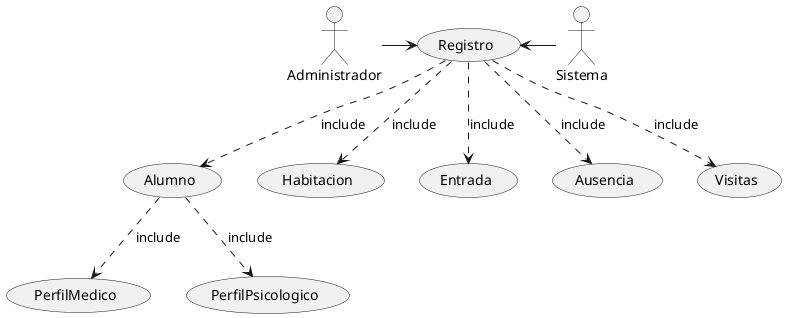 @startuml
actor Administrador
actor Sistema
Administrador -> (Registro)
(Registro) <-right- Sistema

(Registro) -down.> (Alumno) : include
(Alumno) -down.> (PerfilMedico) : include
(Alumno) -down.> (PerfilPsicologico) : include
(Registro) -down.> (Habitacion) : include
(Registro) -down.> (Entrada) : include
(Registro) -down.> (Ausencia) : include
(Registro) -down.> (Visitas) : include

@enduml